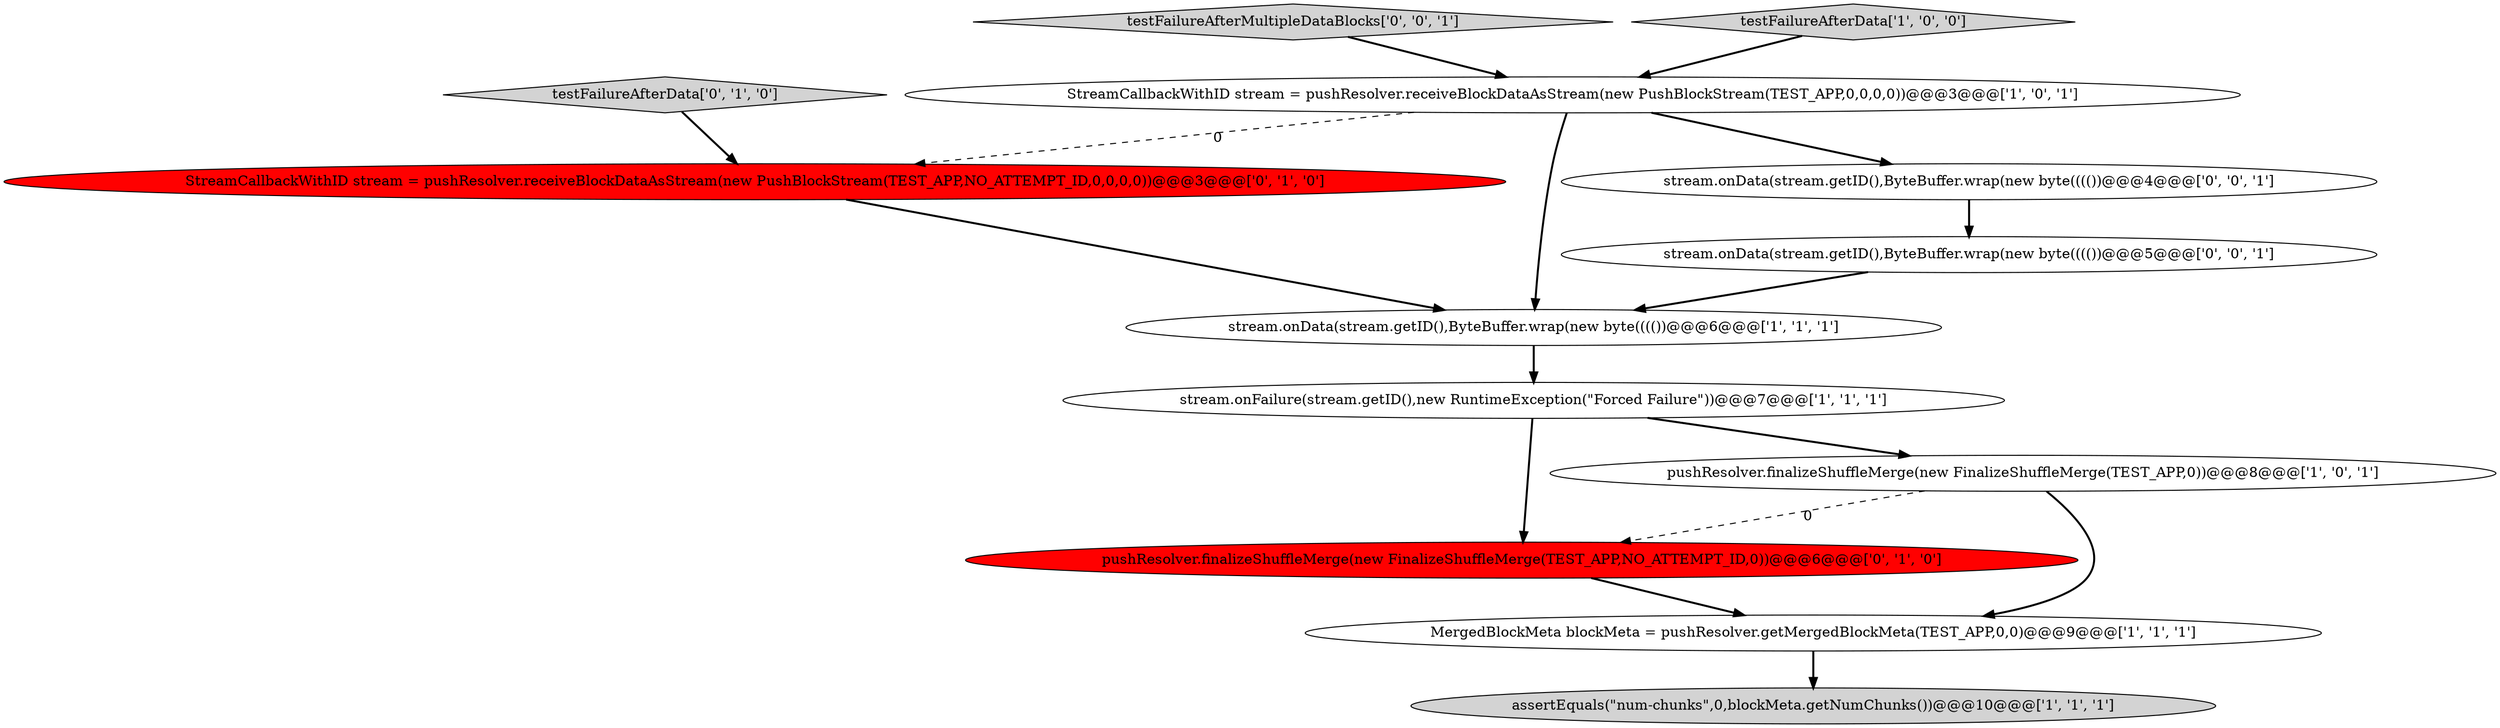 digraph {
4 [style = filled, label = "assertEquals(\"num-chunks\",0,blockMeta.getNumChunks())@@@10@@@['1', '1', '1']", fillcolor = lightgray, shape = ellipse image = "AAA0AAABBB1BBB"];
7 [style = filled, label = "testFailureAfterData['0', '1', '0']", fillcolor = lightgray, shape = diamond image = "AAA0AAABBB2BBB"];
6 [style = filled, label = "stream.onData(stream.getID(),ByteBuffer.wrap(new byte(((())@@@6@@@['1', '1', '1']", fillcolor = white, shape = ellipse image = "AAA0AAABBB1BBB"];
10 [style = filled, label = "stream.onData(stream.getID(),ByteBuffer.wrap(new byte(((())@@@5@@@['0', '0', '1']", fillcolor = white, shape = ellipse image = "AAA0AAABBB3BBB"];
8 [style = filled, label = "StreamCallbackWithID stream = pushResolver.receiveBlockDataAsStream(new PushBlockStream(TEST_APP,NO_ATTEMPT_ID,0,0,0,0))@@@3@@@['0', '1', '0']", fillcolor = red, shape = ellipse image = "AAA1AAABBB2BBB"];
0 [style = filled, label = "StreamCallbackWithID stream = pushResolver.receiveBlockDataAsStream(new PushBlockStream(TEST_APP,0,0,0,0))@@@3@@@['1', '0', '1']", fillcolor = white, shape = ellipse image = "AAA0AAABBB1BBB"];
12 [style = filled, label = "stream.onData(stream.getID(),ByteBuffer.wrap(new byte(((())@@@4@@@['0', '0', '1']", fillcolor = white, shape = ellipse image = "AAA0AAABBB3BBB"];
9 [style = filled, label = "pushResolver.finalizeShuffleMerge(new FinalizeShuffleMerge(TEST_APP,NO_ATTEMPT_ID,0))@@@6@@@['0', '1', '0']", fillcolor = red, shape = ellipse image = "AAA1AAABBB2BBB"];
1 [style = filled, label = "pushResolver.finalizeShuffleMerge(new FinalizeShuffleMerge(TEST_APP,0))@@@8@@@['1', '0', '1']", fillcolor = white, shape = ellipse image = "AAA0AAABBB1BBB"];
11 [style = filled, label = "testFailureAfterMultipleDataBlocks['0', '0', '1']", fillcolor = lightgray, shape = diamond image = "AAA0AAABBB3BBB"];
3 [style = filled, label = "stream.onFailure(stream.getID(),new RuntimeException(\"Forced Failure\"))@@@7@@@['1', '1', '1']", fillcolor = white, shape = ellipse image = "AAA0AAABBB1BBB"];
5 [style = filled, label = "MergedBlockMeta blockMeta = pushResolver.getMergedBlockMeta(TEST_APP,0,0)@@@9@@@['1', '1', '1']", fillcolor = white, shape = ellipse image = "AAA0AAABBB1BBB"];
2 [style = filled, label = "testFailureAfterData['1', '0', '0']", fillcolor = lightgray, shape = diamond image = "AAA0AAABBB1BBB"];
1->5 [style = bold, label=""];
3->9 [style = bold, label=""];
9->5 [style = bold, label=""];
6->3 [style = bold, label=""];
0->8 [style = dashed, label="0"];
1->9 [style = dashed, label="0"];
2->0 [style = bold, label=""];
8->6 [style = bold, label=""];
12->10 [style = bold, label=""];
11->0 [style = bold, label=""];
3->1 [style = bold, label=""];
7->8 [style = bold, label=""];
0->6 [style = bold, label=""];
10->6 [style = bold, label=""];
5->4 [style = bold, label=""];
0->12 [style = bold, label=""];
}
